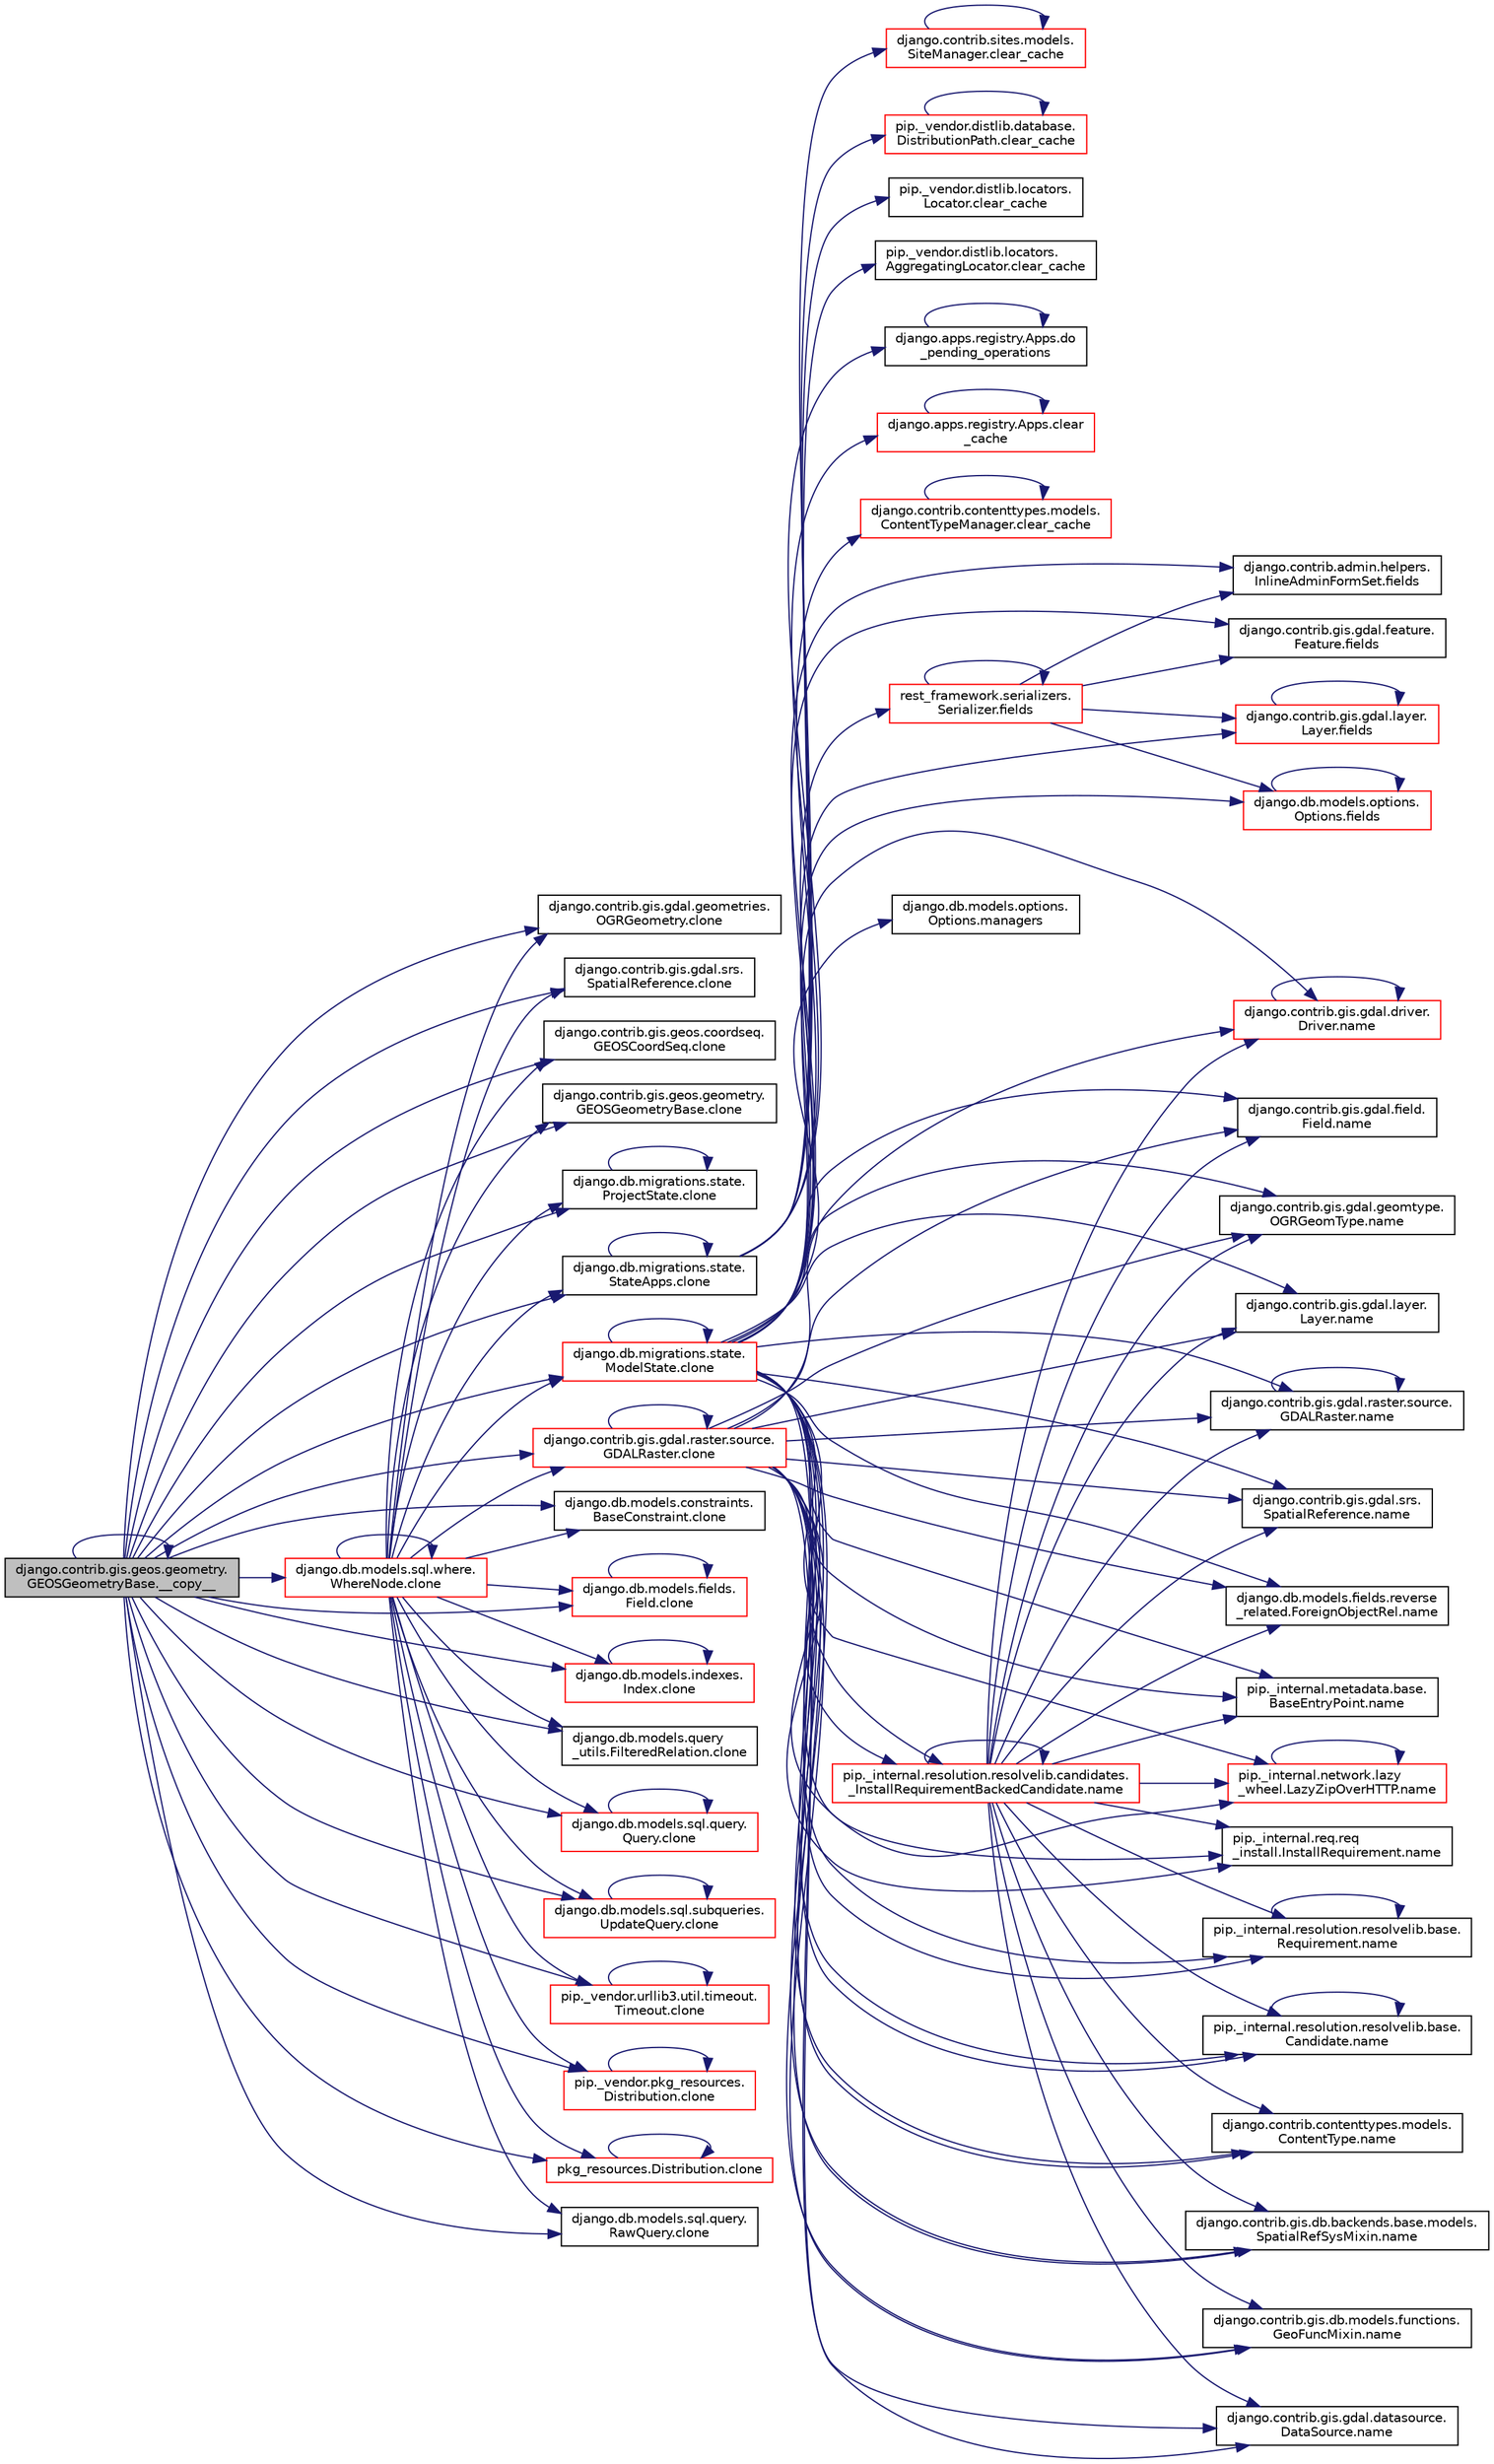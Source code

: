 digraph "django.contrib.gis.geos.geometry.GEOSGeometryBase.__copy__"
{
 // LATEX_PDF_SIZE
  edge [fontname="Helvetica",fontsize="10",labelfontname="Helvetica",labelfontsize="10"];
  node [fontname="Helvetica",fontsize="10",shape=record];
  rankdir="LR";
  Node1 [label="django.contrib.gis.geos.geometry.\lGEOSGeometryBase.__copy__",height=0.2,width=0.4,color="black", fillcolor="grey75", style="filled", fontcolor="black",tooltip=" "];
  Node1 -> Node1 [color="midnightblue",fontsize="10",style="solid",fontname="Helvetica"];
  Node1 -> Node2 [color="midnightblue",fontsize="10",style="solid",fontname="Helvetica"];
  Node2 [label="django.contrib.gis.gdal.geometries.\lOGRGeometry.clone",height=0.2,width=0.4,color="black", fillcolor="white", style="filled",URL="$dd/d78/classdjango_1_1contrib_1_1gis_1_1gdal_1_1geometries_1_1_o_g_r_geometry.html#aa632a5e07e0facf26b59c993c332b863",tooltip=" "];
  Node1 -> Node3 [color="midnightblue",fontsize="10",style="solid",fontname="Helvetica"];
  Node3 [label="django.contrib.gis.gdal.srs.\lSpatialReference.clone",height=0.2,width=0.4,color="black", fillcolor="white", style="filled",URL="$d7/dda/classdjango_1_1contrib_1_1gis_1_1gdal_1_1srs_1_1_spatial_reference.html#ab518a573c006e7fd51d3c611f1e3d5d1",tooltip=" "];
  Node1 -> Node4 [color="midnightblue",fontsize="10",style="solid",fontname="Helvetica"];
  Node4 [label="django.contrib.gis.geos.coordseq.\lGEOSCoordSeq.clone",height=0.2,width=0.4,color="black", fillcolor="white", style="filled",URL="$d5/d0c/classdjango_1_1contrib_1_1gis_1_1geos_1_1coordseq_1_1_g_e_o_s_coord_seq.html#aa6bb2cfdaa60bf19cc387c4ab5747e79",tooltip=" "];
  Node1 -> Node5 [color="midnightblue",fontsize="10",style="solid",fontname="Helvetica"];
  Node5 [label="django.contrib.gis.geos.geometry.\lGEOSGeometryBase.clone",height=0.2,width=0.4,color="black", fillcolor="white", style="filled",URL="$d0/d97/classdjango_1_1contrib_1_1gis_1_1geos_1_1geometry_1_1_g_e_o_s_geometry_base.html#aaf92d5e776a1fedcb39b52a36e4dabb1",tooltip=" "];
  Node1 -> Node6 [color="midnightblue",fontsize="10",style="solid",fontname="Helvetica"];
  Node6 [label="django.db.migrations.state.\lProjectState.clone",height=0.2,width=0.4,color="black", fillcolor="white", style="filled",URL="$de/db2/classdjango_1_1db_1_1migrations_1_1state_1_1_project_state.html#a22b8c0c95a34494529722755f2f7fb08",tooltip=" "];
  Node6 -> Node6 [color="midnightblue",fontsize="10",style="solid",fontname="Helvetica"];
  Node1 -> Node7 [color="midnightblue",fontsize="10",style="solid",fontname="Helvetica"];
  Node7 [label="django.db.migrations.state.\lStateApps.clone",height=0.2,width=0.4,color="black", fillcolor="white", style="filled",URL="$d3/d9a/classdjango_1_1db_1_1migrations_1_1state_1_1_state_apps.html#a821944752bc7080daff8c38bb20e3943",tooltip=" "];
  Node7 -> Node8 [color="midnightblue",fontsize="10",style="solid",fontname="Helvetica"];
  Node8 [label="django.apps.registry.Apps.clear\l_cache",height=0.2,width=0.4,color="red", fillcolor="white", style="filled",URL="$d8/d34/classdjango_1_1apps_1_1registry_1_1_apps.html#a3dabf3bb1475c2e1ce598cf59420d96c",tooltip=" "];
  Node8 -> Node8 [color="midnightblue",fontsize="10",style="solid",fontname="Helvetica"];
  Node7 -> Node114 [color="midnightblue",fontsize="10",style="solid",fontname="Helvetica"];
  Node114 [label="django.contrib.contenttypes.models.\lContentTypeManager.clear_cache",height=0.2,width=0.4,color="red", fillcolor="white", style="filled",URL="$d0/dbc/classdjango_1_1contrib_1_1contenttypes_1_1models_1_1_content_type_manager.html#a8c0e3cd09eab9f713c1f4d2dda32d97c",tooltip=" "];
  Node114 -> Node114 [color="midnightblue",fontsize="10",style="solid",fontname="Helvetica"];
  Node7 -> Node116 [color="midnightblue",fontsize="10",style="solid",fontname="Helvetica"];
  Node116 [label="django.contrib.sites.models.\lSiteManager.clear_cache",height=0.2,width=0.4,color="red", fillcolor="white", style="filled",URL="$d9/d9e/classdjango_1_1contrib_1_1sites_1_1models_1_1_site_manager.html#add1b963e98668e941563915da7a3c99f",tooltip=" "];
  Node116 -> Node116 [color="midnightblue",fontsize="10",style="solid",fontname="Helvetica"];
  Node7 -> Node5526 [color="midnightblue",fontsize="10",style="solid",fontname="Helvetica"];
  Node5526 [label="pip._vendor.distlib.database.\lDistributionPath.clear_cache",height=0.2,width=0.4,color="red", fillcolor="white", style="filled",URL="$d3/d8a/classpip_1_1__vendor_1_1distlib_1_1database_1_1_distribution_path.html#a576c17cc01238d807b4cc7b833001b0b",tooltip=" "];
  Node5526 -> Node5526 [color="midnightblue",fontsize="10",style="solid",fontname="Helvetica"];
  Node7 -> Node5528 [color="midnightblue",fontsize="10",style="solid",fontname="Helvetica"];
  Node5528 [label="pip._vendor.distlib.locators.\lLocator.clear_cache",height=0.2,width=0.4,color="black", fillcolor="white", style="filled",URL="$df/dda/classpip_1_1__vendor_1_1distlib_1_1locators_1_1_locator.html#aa8e1b24125b3cecddfa873c5ded5f3bb",tooltip=" "];
  Node7 -> Node5529 [color="midnightblue",fontsize="10",style="solid",fontname="Helvetica"];
  Node5529 [label="pip._vendor.distlib.locators.\lAggregatingLocator.clear_cache",height=0.2,width=0.4,color="black", fillcolor="white", style="filled",URL="$d3/de8/classpip_1_1__vendor_1_1distlib_1_1locators_1_1_aggregating_locator.html#a937d4d11aa45376977d68da1656ae82a",tooltip=" "];
  Node7 -> Node7 [color="midnightblue",fontsize="10",style="solid",fontname="Helvetica"];
  Node7 -> Node5530 [color="midnightblue",fontsize="10",style="solid",fontname="Helvetica"];
  Node5530 [label="django.apps.registry.Apps.do\l_pending_operations",height=0.2,width=0.4,color="black", fillcolor="white", style="filled",URL="$d8/d34/classdjango_1_1apps_1_1registry_1_1_apps.html#a4e7a349e650b3d4b0b70ce5554f59ed2",tooltip=" "];
  Node5530 -> Node5530 [color="midnightblue",fontsize="10",style="solid",fontname="Helvetica"];
  Node1 -> Node1520 [color="midnightblue",fontsize="10",style="solid",fontname="Helvetica"];
  Node1520 [label="django.db.migrations.state.\lModelState.clone",height=0.2,width=0.4,color="red", fillcolor="white", style="filled",URL="$d1/d62/classdjango_1_1db_1_1migrations_1_1state_1_1_model_state.html#ab5feb03ae6d22923dd5029a5cfb8abb0",tooltip=" "];
  Node1520 -> Node1520 [color="midnightblue",fontsize="10",style="solid",fontname="Helvetica"];
  Node1520 -> Node701 [color="midnightblue",fontsize="10",style="solid",fontname="Helvetica"];
  Node701 [label="django.contrib.admin.helpers.\lInlineAdminFormSet.fields",height=0.2,width=0.4,color="black", fillcolor="white", style="filled",URL="$db/d43/classdjango_1_1contrib_1_1admin_1_1helpers_1_1_inline_admin_form_set.html#a05da4b8d8905c6773882ad9d9219e56f",tooltip=" "];
  Node1520 -> Node702 [color="midnightblue",fontsize="10",style="solid",fontname="Helvetica"];
  Node702 [label="django.contrib.gis.gdal.feature.\lFeature.fields",height=0.2,width=0.4,color="black", fillcolor="white", style="filled",URL="$db/d34/classdjango_1_1contrib_1_1gis_1_1gdal_1_1feature_1_1_feature.html#a8cfc80966af7ca71369fc1b2c511f7d2",tooltip=" "];
  Node1520 -> Node703 [color="midnightblue",fontsize="10",style="solid",fontname="Helvetica"];
  Node703 [label="django.contrib.gis.gdal.layer.\lLayer.fields",height=0.2,width=0.4,color="red", fillcolor="white", style="filled",URL="$d9/d84/classdjango_1_1contrib_1_1gis_1_1gdal_1_1layer_1_1_layer.html#a6343afa888079fc224c68c4d69d0ae4c",tooltip=" "];
  Node703 -> Node703 [color="midnightblue",fontsize="10",style="solid",fontname="Helvetica"];
  Node1520 -> Node706 [color="midnightblue",fontsize="10",style="solid",fontname="Helvetica"];
  Node706 [label="django.db.models.options.\lOptions.fields",height=0.2,width=0.4,color="red", fillcolor="white", style="filled",URL="$d4/d60/classdjango_1_1db_1_1models_1_1options_1_1_options.html#aad34b611171b74c47280b50bd350a7b5",tooltip=" "];
  Node706 -> Node706 [color="midnightblue",fontsize="10",style="solid",fontname="Helvetica"];
  Node1520 -> Node711 [color="midnightblue",fontsize="10",style="solid",fontname="Helvetica"];
  Node711 [label="rest_framework.serializers.\lSerializer.fields",height=0.2,width=0.4,color="red", fillcolor="white", style="filled",URL="$de/daf/classrest__framework_1_1serializers_1_1_serializer.html#a304b94e9bf70334bb75af37586bb82fd",tooltip=" "];
  Node711 -> Node701 [color="midnightblue",fontsize="10",style="solid",fontname="Helvetica"];
  Node711 -> Node702 [color="midnightblue",fontsize="10",style="solid",fontname="Helvetica"];
  Node711 -> Node703 [color="midnightblue",fontsize="10",style="solid",fontname="Helvetica"];
  Node711 -> Node706 [color="midnightblue",fontsize="10",style="solid",fontname="Helvetica"];
  Node711 -> Node711 [color="midnightblue",fontsize="10",style="solid",fontname="Helvetica"];
  Node1520 -> Node1521 [color="midnightblue",fontsize="10",style="solid",fontname="Helvetica"];
  Node1521 [label="django.db.models.options.\lOptions.managers",height=0.2,width=0.4,color="black", fillcolor="white", style="filled",URL="$d4/d60/classdjango_1_1db_1_1models_1_1options_1_1_options.html#a3d55917fed78a04df630be722037235f",tooltip=" "];
  Node1520 -> Node11 [color="midnightblue",fontsize="10",style="solid",fontname="Helvetica"];
  Node11 [label="django.contrib.contenttypes.models.\lContentType.name",height=0.2,width=0.4,color="black", fillcolor="white", style="filled",URL="$d6/d20/classdjango_1_1contrib_1_1contenttypes_1_1models_1_1_content_type.html#a1577e45d8940ca8ce7032df05c0920f1",tooltip=" "];
  Node1520 -> Node12 [color="midnightblue",fontsize="10",style="solid",fontname="Helvetica"];
  Node12 [label="django.contrib.gis.db.backends.base.models.\lSpatialRefSysMixin.name",height=0.2,width=0.4,color="black", fillcolor="white", style="filled",URL="$d5/d73/classdjango_1_1contrib_1_1gis_1_1db_1_1backends_1_1base_1_1models_1_1_spatial_ref_sys_mixin.html#a502460564fa7a935d8bb5aea6cbce4b9",tooltip=" "];
  Node1520 -> Node13 [color="midnightblue",fontsize="10",style="solid",fontname="Helvetica"];
  Node13 [label="django.contrib.gis.db.models.functions.\lGeoFuncMixin.name",height=0.2,width=0.4,color="black", fillcolor="white", style="filled",URL="$d4/d5c/classdjango_1_1contrib_1_1gis_1_1db_1_1models_1_1functions_1_1_geo_func_mixin.html#a9a6993ec9126211670ca7087359b8c6a",tooltip=" "];
  Node1520 -> Node14 [color="midnightblue",fontsize="10",style="solid",fontname="Helvetica"];
  Node14 [label="django.contrib.gis.gdal.datasource.\lDataSource.name",height=0.2,width=0.4,color="black", fillcolor="white", style="filled",URL="$db/d7b/classdjango_1_1contrib_1_1gis_1_1gdal_1_1datasource_1_1_data_source.html#af2cbfd1f4ceeb82b6f7c29a705555d8e",tooltip=" "];
  Node1520 -> Node15 [color="midnightblue",fontsize="10",style="solid",fontname="Helvetica"];
  Node15 [label="django.contrib.gis.gdal.driver.\lDriver.name",height=0.2,width=0.4,color="red", fillcolor="white", style="filled",URL="$d5/df2/classdjango_1_1contrib_1_1gis_1_1gdal_1_1driver_1_1_driver.html#ab25b5eea93459ca8e05dc329ef537f1b",tooltip=" "];
  Node15 -> Node15 [color="midnightblue",fontsize="10",style="solid",fontname="Helvetica"];
  Node1520 -> Node17 [color="midnightblue",fontsize="10",style="solid",fontname="Helvetica"];
  Node17 [label="django.contrib.gis.gdal.field.\lField.name",height=0.2,width=0.4,color="black", fillcolor="white", style="filled",URL="$d8/d65/classdjango_1_1contrib_1_1gis_1_1gdal_1_1field_1_1_field.html#a52ccad95ad1a0fae1ef80beb9a6c838b",tooltip=" "];
  Node1520 -> Node18 [color="midnightblue",fontsize="10",style="solid",fontname="Helvetica"];
  Node18 [label="django.contrib.gis.gdal.geomtype.\lOGRGeomType.name",height=0.2,width=0.4,color="black", fillcolor="white", style="filled",URL="$dc/d9c/classdjango_1_1contrib_1_1gis_1_1gdal_1_1geomtype_1_1_o_g_r_geom_type.html#a80a6f16d4e7014ca3adac92432f148b2",tooltip=" "];
  Node1520 -> Node19 [color="midnightblue",fontsize="10",style="solid",fontname="Helvetica"];
  Node19 [label="django.contrib.gis.gdal.layer.\lLayer.name",height=0.2,width=0.4,color="black", fillcolor="white", style="filled",URL="$d9/d84/classdjango_1_1contrib_1_1gis_1_1gdal_1_1layer_1_1_layer.html#a64c4f09deeb5dd93a1f82a986e090581",tooltip=" "];
  Node1520 -> Node20 [color="midnightblue",fontsize="10",style="solid",fontname="Helvetica"];
  Node20 [label="django.contrib.gis.gdal.raster.source.\lGDALRaster.name",height=0.2,width=0.4,color="black", fillcolor="white", style="filled",URL="$db/dff/classdjango_1_1contrib_1_1gis_1_1gdal_1_1raster_1_1source_1_1_g_d_a_l_raster.html#adc147e651b853c17a0d6abe3be9da7a9",tooltip=" "];
  Node20 -> Node20 [color="midnightblue",fontsize="10",style="solid",fontname="Helvetica"];
  Node1520 -> Node21 [color="midnightblue",fontsize="10",style="solid",fontname="Helvetica"];
  Node21 [label="django.contrib.gis.gdal.srs.\lSpatialReference.name",height=0.2,width=0.4,color="black", fillcolor="white", style="filled",URL="$d7/dda/classdjango_1_1contrib_1_1gis_1_1gdal_1_1srs_1_1_spatial_reference.html#aba72b97da57e6f07b85d53ff618798e3",tooltip=" "];
  Node1520 -> Node22 [color="midnightblue",fontsize="10",style="solid",fontname="Helvetica"];
  Node22 [label="django.db.models.fields.reverse\l_related.ForeignObjectRel.name",height=0.2,width=0.4,color="black", fillcolor="white", style="filled",URL="$d3/da4/classdjango_1_1db_1_1models_1_1fields_1_1reverse__related_1_1_foreign_object_rel.html#aacda3a6a71b37c6422fbc200f0b0225a",tooltip=" "];
  Node1520 -> Node23 [color="midnightblue",fontsize="10",style="solid",fontname="Helvetica"];
  Node23 [label="pip._internal.metadata.base.\lBaseEntryPoint.name",height=0.2,width=0.4,color="black", fillcolor="white", style="filled",URL="$d1/d78/classpip_1_1__internal_1_1metadata_1_1base_1_1_base_entry_point.html#acd0c7299966258aeb0876da26520233d",tooltip=" "];
  Node1520 -> Node24 [color="midnightblue",fontsize="10",style="solid",fontname="Helvetica"];
  Node24 [label="pip._internal.network.lazy\l_wheel.LazyZipOverHTTP.name",height=0.2,width=0.4,color="red", fillcolor="white", style="filled",URL="$df/d67/classpip_1_1__internal_1_1network_1_1lazy__wheel_1_1_lazy_zip_over_h_t_t_p.html#a59403bb703d375caa6c1dda7573257a1",tooltip=" "];
  Node24 -> Node24 [color="midnightblue",fontsize="10",style="solid",fontname="Helvetica"];
  Node1520 -> Node26 [color="midnightblue",fontsize="10",style="solid",fontname="Helvetica"];
  Node26 [label="pip._internal.req.req\l_install.InstallRequirement.name",height=0.2,width=0.4,color="black", fillcolor="white", style="filled",URL="$d2/daa/classpip_1_1__internal_1_1req_1_1req__install_1_1_install_requirement.html#a6b019e16ae98576ae64c68e0f5824e34",tooltip=" "];
  Node1520 -> Node27 [color="midnightblue",fontsize="10",style="solid",fontname="Helvetica"];
  Node27 [label="pip._internal.resolution.resolvelib.base.\lRequirement.name",height=0.2,width=0.4,color="black", fillcolor="white", style="filled",URL="$d7/d6d/classpip_1_1__internal_1_1resolution_1_1resolvelib_1_1base_1_1_requirement.html#a013752876d4b3521f3a087987b443d90",tooltip=" "];
  Node27 -> Node27 [color="midnightblue",fontsize="10",style="solid",fontname="Helvetica"];
  Node1520 -> Node28 [color="midnightblue",fontsize="10",style="solid",fontname="Helvetica"];
  Node28 [label="pip._internal.resolution.resolvelib.base.\lCandidate.name",height=0.2,width=0.4,color="black", fillcolor="white", style="filled",URL="$db/d18/classpip_1_1__internal_1_1resolution_1_1resolvelib_1_1base_1_1_candidate.html#a7000e68e912182072a011f9df0c142ee",tooltip=" "];
  Node28 -> Node28 [color="midnightblue",fontsize="10",style="solid",fontname="Helvetica"];
  Node1520 -> Node29 [color="midnightblue",fontsize="10",style="solid",fontname="Helvetica"];
  Node29 [label="pip._internal.resolution.resolvelib.candidates.\l_InstallRequirementBackedCandidate.name",height=0.2,width=0.4,color="red", fillcolor="white", style="filled",URL="$dc/d03/classpip_1_1__internal_1_1resolution_1_1resolvelib_1_1candidates_1_1___install_requirement_backed_candidate.html#a1538a825241b855a4abf51d6bf616cde",tooltip=" "];
  Node29 -> Node11 [color="midnightblue",fontsize="10",style="solid",fontname="Helvetica"];
  Node29 -> Node12 [color="midnightblue",fontsize="10",style="solid",fontname="Helvetica"];
  Node29 -> Node13 [color="midnightblue",fontsize="10",style="solid",fontname="Helvetica"];
  Node29 -> Node14 [color="midnightblue",fontsize="10",style="solid",fontname="Helvetica"];
  Node29 -> Node15 [color="midnightblue",fontsize="10",style="solid",fontname="Helvetica"];
  Node29 -> Node17 [color="midnightblue",fontsize="10",style="solid",fontname="Helvetica"];
  Node29 -> Node18 [color="midnightblue",fontsize="10",style="solid",fontname="Helvetica"];
  Node29 -> Node19 [color="midnightblue",fontsize="10",style="solid",fontname="Helvetica"];
  Node29 -> Node20 [color="midnightblue",fontsize="10",style="solid",fontname="Helvetica"];
  Node29 -> Node21 [color="midnightblue",fontsize="10",style="solid",fontname="Helvetica"];
  Node29 -> Node22 [color="midnightblue",fontsize="10",style="solid",fontname="Helvetica"];
  Node29 -> Node23 [color="midnightblue",fontsize="10",style="solid",fontname="Helvetica"];
  Node29 -> Node24 [color="midnightblue",fontsize="10",style="solid",fontname="Helvetica"];
  Node29 -> Node26 [color="midnightblue",fontsize="10",style="solid",fontname="Helvetica"];
  Node29 -> Node27 [color="midnightblue",fontsize="10",style="solid",fontname="Helvetica"];
  Node29 -> Node28 [color="midnightblue",fontsize="10",style="solid",fontname="Helvetica"];
  Node29 -> Node29 [color="midnightblue",fontsize="10",style="solid",fontname="Helvetica"];
  Node1 -> Node1568 [color="midnightblue",fontsize="10",style="solid",fontname="Helvetica"];
  Node1568 [label="django.db.models.constraints.\lBaseConstraint.clone",height=0.2,width=0.4,color="black", fillcolor="white", style="filled",URL="$da/d8b/classdjango_1_1db_1_1models_1_1constraints_1_1_base_constraint.html#aa8f687025c9ab3afd1c3e0be4aeb38e5",tooltip=" "];
  Node1 -> Node1569 [color="midnightblue",fontsize="10",style="solid",fontname="Helvetica"];
  Node1569 [label="django.db.models.fields.\lField.clone",height=0.2,width=0.4,color="red", fillcolor="white", style="filled",URL="$db/d75/classdjango_1_1db_1_1models_1_1fields_1_1_field.html#ae8df23501cdf746b169871b4c3b8fd68",tooltip=" "];
  Node1569 -> Node1569 [color="midnightblue",fontsize="10",style="solid",fontname="Helvetica"];
  Node1 -> Node1835 [color="midnightblue",fontsize="10",style="solid",fontname="Helvetica"];
  Node1835 [label="django.db.models.indexes.\lIndex.clone",height=0.2,width=0.4,color="red", fillcolor="white", style="filled",URL="$d9/de5/classdjango_1_1db_1_1models_1_1indexes_1_1_index.html#a4a72c5cec1fcccfa88858c5605fb6a3d",tooltip=" "];
  Node1835 -> Node1835 [color="midnightblue",fontsize="10",style="solid",fontname="Helvetica"];
  Node1 -> Node1836 [color="midnightblue",fontsize="10",style="solid",fontname="Helvetica"];
  Node1836 [label="django.db.models.query\l_utils.FilteredRelation.clone",height=0.2,width=0.4,color="black", fillcolor="white", style="filled",URL="$d0/d2b/classdjango_1_1db_1_1models_1_1query__utils_1_1_filtered_relation.html#a9f4dae850af9de18248db090365c8ae6",tooltip=" "];
  Node1 -> Node1837 [color="midnightblue",fontsize="10",style="solid",fontname="Helvetica"];
  Node1837 [label="django.db.models.sql.query.\lQuery.clone",height=0.2,width=0.4,color="red", fillcolor="white", style="filled",URL="$d6/d30/classdjango_1_1db_1_1models_1_1sql_1_1query_1_1_query.html#a1a0da276f10cd0bf92b0b5c038210ec0",tooltip=" "];
  Node1837 -> Node1837 [color="midnightblue",fontsize="10",style="solid",fontname="Helvetica"];
  Node1 -> Node1841 [color="midnightblue",fontsize="10",style="solid",fontname="Helvetica"];
  Node1841 [label="django.db.models.sql.subqueries.\lUpdateQuery.clone",height=0.2,width=0.4,color="red", fillcolor="white", style="filled",URL="$d5/de4/classdjango_1_1db_1_1models_1_1sql_1_1subqueries_1_1_update_query.html#aa27f04cebfd03635df399ef4c8a4b203",tooltip=" "];
  Node1841 -> Node1841 [color="midnightblue",fontsize="10",style="solid",fontname="Helvetica"];
  Node1 -> Node1870 [color="midnightblue",fontsize="10",style="solid",fontname="Helvetica"];
  Node1870 [label="django.db.models.sql.where.\lWhereNode.clone",height=0.2,width=0.4,color="red", fillcolor="white", style="filled",URL="$db/da3/classdjango_1_1db_1_1models_1_1sql_1_1where_1_1_where_node.html#aa169773c5fb2dda662bec5946ed79263",tooltip=" "];
  Node1870 -> Node2 [color="midnightblue",fontsize="10",style="solid",fontname="Helvetica"];
  Node1870 -> Node3 [color="midnightblue",fontsize="10",style="solid",fontname="Helvetica"];
  Node1870 -> Node4 [color="midnightblue",fontsize="10",style="solid",fontname="Helvetica"];
  Node1870 -> Node5 [color="midnightblue",fontsize="10",style="solid",fontname="Helvetica"];
  Node1870 -> Node6 [color="midnightblue",fontsize="10",style="solid",fontname="Helvetica"];
  Node1870 -> Node7 [color="midnightblue",fontsize="10",style="solid",fontname="Helvetica"];
  Node1870 -> Node1520 [color="midnightblue",fontsize="10",style="solid",fontname="Helvetica"];
  Node1870 -> Node1568 [color="midnightblue",fontsize="10",style="solid",fontname="Helvetica"];
  Node1870 -> Node1569 [color="midnightblue",fontsize="10",style="solid",fontname="Helvetica"];
  Node1870 -> Node1835 [color="midnightblue",fontsize="10",style="solid",fontname="Helvetica"];
  Node1870 -> Node1836 [color="midnightblue",fontsize="10",style="solid",fontname="Helvetica"];
  Node1870 -> Node1837 [color="midnightblue",fontsize="10",style="solid",fontname="Helvetica"];
  Node1870 -> Node1841 [color="midnightblue",fontsize="10",style="solid",fontname="Helvetica"];
  Node1870 -> Node1870 [color="midnightblue",fontsize="10",style="solid",fontname="Helvetica"];
  Node1870 -> Node1875 [color="midnightblue",fontsize="10",style="solid",fontname="Helvetica"];
  Node1875 [label="pip._vendor.urllib3.util.timeout.\lTimeout.clone",height=0.2,width=0.4,color="red", fillcolor="white", style="filled",URL="$d7/d0f/classpip_1_1__vendor_1_1urllib3_1_1util_1_1timeout_1_1_timeout.html#adf3e93289276c7920b5bfa24ce7ad651",tooltip=" "];
  Node1875 -> Node1875 [color="midnightblue",fontsize="10",style="solid",fontname="Helvetica"];
  Node1870 -> Node1879 [color="midnightblue",fontsize="10",style="solid",fontname="Helvetica"];
  Node1879 [label="pip._vendor.pkg_resources.\lDistribution.clone",height=0.2,width=0.4,color="red", fillcolor="white", style="filled",URL="$d0/ddb/classpip_1_1__vendor_1_1pkg__resources_1_1_distribution.html#a9928966be415e533c49972011db1a5a2",tooltip=" "];
  Node1879 -> Node1879 [color="midnightblue",fontsize="10",style="solid",fontname="Helvetica"];
  Node1870 -> Node1884 [color="midnightblue",fontsize="10",style="solid",fontname="Helvetica"];
  Node1884 [label="pkg_resources.Distribution.clone",height=0.2,width=0.4,color="red", fillcolor="white", style="filled",URL="$d8/d25/classpkg__resources_1_1_distribution.html#a3efa2d30d3271d07ebea1943f13db873",tooltip=" "];
  Node1884 -> Node1884 [color="midnightblue",fontsize="10",style="solid",fontname="Helvetica"];
  Node1870 -> Node1885 [color="midnightblue",fontsize="10",style="solid",fontname="Helvetica"];
  Node1885 [label="django.contrib.gis.gdal.raster.source.\lGDALRaster.clone",height=0.2,width=0.4,color="red", fillcolor="white", style="filled",URL="$db/dff/classdjango_1_1contrib_1_1gis_1_1gdal_1_1raster_1_1source_1_1_g_d_a_l_raster.html#ab942a134825c7588400201443c9fd128",tooltip=" "];
  Node1885 -> Node1885 [color="midnightblue",fontsize="10",style="solid",fontname="Helvetica"];
  Node1885 -> Node11 [color="midnightblue",fontsize="10",style="solid",fontname="Helvetica"];
  Node1885 -> Node12 [color="midnightblue",fontsize="10",style="solid",fontname="Helvetica"];
  Node1885 -> Node13 [color="midnightblue",fontsize="10",style="solid",fontname="Helvetica"];
  Node1885 -> Node14 [color="midnightblue",fontsize="10",style="solid",fontname="Helvetica"];
  Node1885 -> Node15 [color="midnightblue",fontsize="10",style="solid",fontname="Helvetica"];
  Node1885 -> Node17 [color="midnightblue",fontsize="10",style="solid",fontname="Helvetica"];
  Node1885 -> Node18 [color="midnightblue",fontsize="10",style="solid",fontname="Helvetica"];
  Node1885 -> Node19 [color="midnightblue",fontsize="10",style="solid",fontname="Helvetica"];
  Node1885 -> Node20 [color="midnightblue",fontsize="10",style="solid",fontname="Helvetica"];
  Node1885 -> Node21 [color="midnightblue",fontsize="10",style="solid",fontname="Helvetica"];
  Node1885 -> Node22 [color="midnightblue",fontsize="10",style="solid",fontname="Helvetica"];
  Node1885 -> Node23 [color="midnightblue",fontsize="10",style="solid",fontname="Helvetica"];
  Node1885 -> Node24 [color="midnightblue",fontsize="10",style="solid",fontname="Helvetica"];
  Node1885 -> Node26 [color="midnightblue",fontsize="10",style="solid",fontname="Helvetica"];
  Node1885 -> Node27 [color="midnightblue",fontsize="10",style="solid",fontname="Helvetica"];
  Node1885 -> Node28 [color="midnightblue",fontsize="10",style="solid",fontname="Helvetica"];
  Node1885 -> Node29 [color="midnightblue",fontsize="10",style="solid",fontname="Helvetica"];
  Node1870 -> Node1892 [color="midnightblue",fontsize="10",style="solid",fontname="Helvetica"];
  Node1892 [label="django.db.models.sql.query.\lRawQuery.clone",height=0.2,width=0.4,color="black", fillcolor="white", style="filled",URL="$db/dfa/classdjango_1_1db_1_1models_1_1sql_1_1query_1_1_raw_query.html#a41e402ece12880e64e595a71991cd8bb",tooltip=" "];
  Node1 -> Node1875 [color="midnightblue",fontsize="10",style="solid",fontname="Helvetica"];
  Node1 -> Node1879 [color="midnightblue",fontsize="10",style="solid",fontname="Helvetica"];
  Node1 -> Node1884 [color="midnightblue",fontsize="10",style="solid",fontname="Helvetica"];
  Node1 -> Node1885 [color="midnightblue",fontsize="10",style="solid",fontname="Helvetica"];
  Node1 -> Node1892 [color="midnightblue",fontsize="10",style="solid",fontname="Helvetica"];
}
